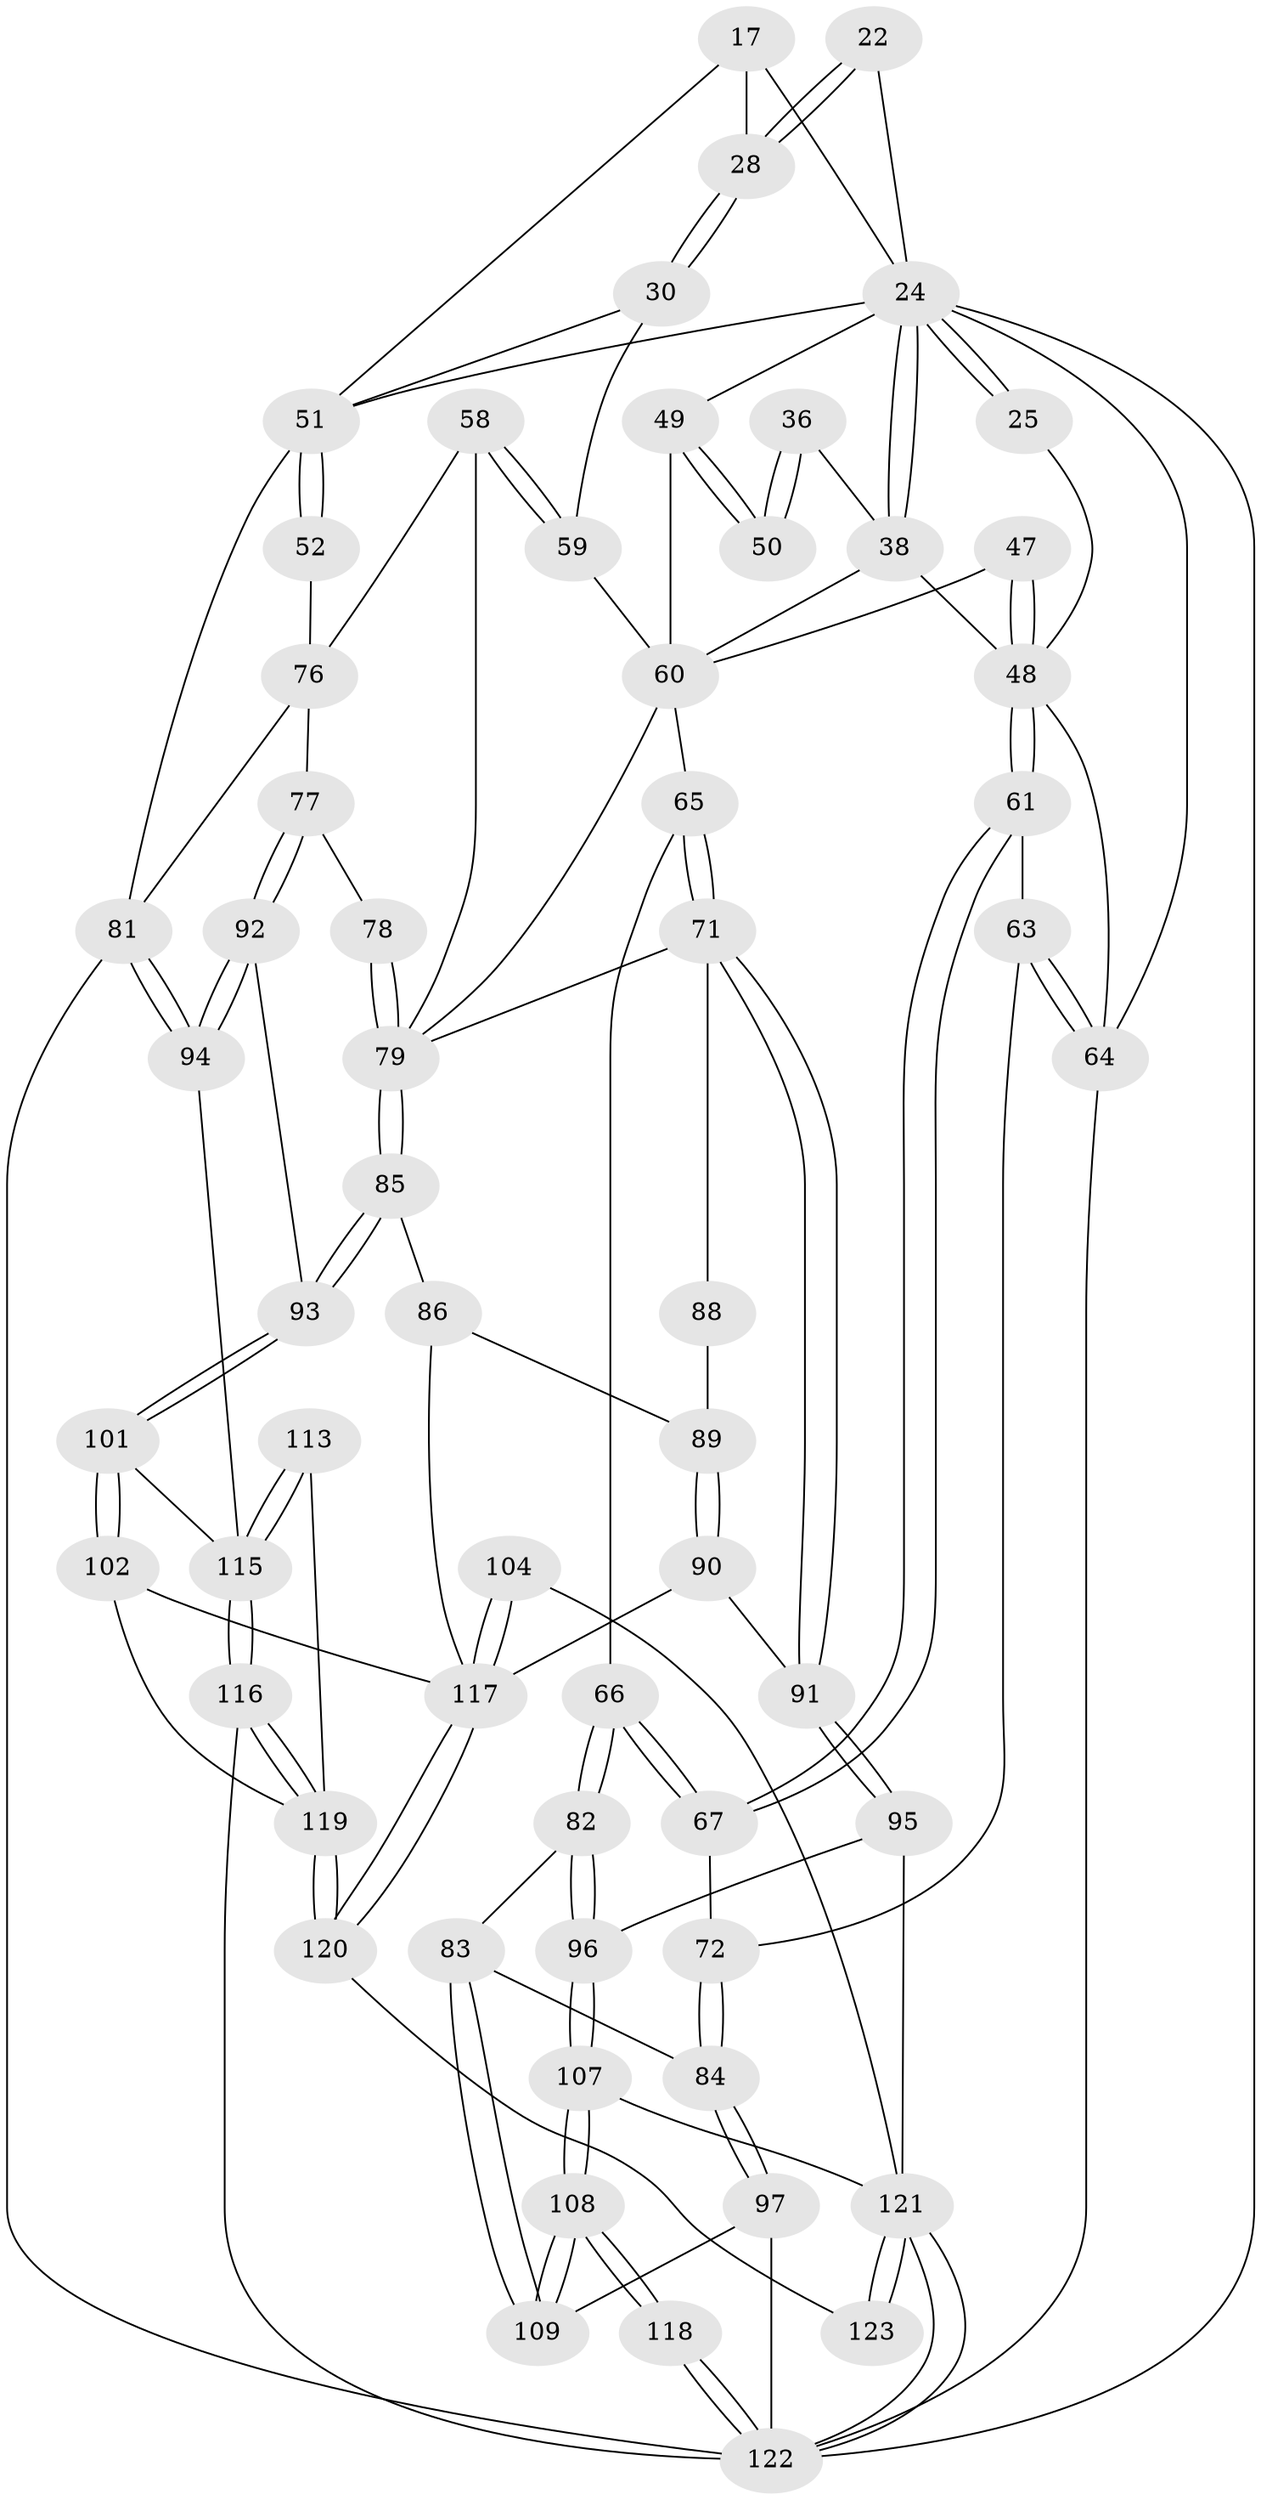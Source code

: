 // original degree distribution, {3: 0.016260162601626018, 5: 0.5691056910569106, 4: 0.21951219512195122, 6: 0.1951219512195122}
// Generated by graph-tools (version 1.1) at 2025/01/03/09/25 05:01:42]
// undirected, 61 vertices, 143 edges
graph export_dot {
graph [start="1"]
  node [color=gray90,style=filled];
  17 [pos="+0.7898588067144212+0",super="+7"];
  22 [pos="+0.6217875472934656+0.14552367238311664"];
  24 [pos="+0.3258279768014143+0.15640944546121482",super="+9+8+2+23+13"];
  25 [pos="+0.3226244184681282+0.15610272418579116",super="+14"];
  28 [pos="+0.7589738864365325+0.20658063372411992",super="+18+19"];
  30 [pos="+0.776380455338689+0.24506947921387354"];
  36 [pos="+0.41283538860620683+0.26493004693086425"];
  38 [pos="+0.33756190648799167+0.23230273086496322",super="+37"];
  47 [pos="+0.23070293180092022+0.3548711131234456"];
  48 [pos="+0.21481672942589777+0.36514950215377",super="+45+46"];
  49 [pos="+0.5102822714825617+0.36516506243841634",super="+41+33+34+32"];
  50 [pos="+0.5079309627053983+0.3581844933108843",super="+42+35"];
  51 [pos="+1+0.3295641189241374",super="+20+21+29"];
  52 [pos="+0.987534276529812+0.31514604402948493"];
  58 [pos="+0.8103720701388137+0.43188593245457657"];
  59 [pos="+0.7730054113241963+0.3770735448331369",super="+39"];
  60 [pos="+0.6126045810189377+0.41064601037631615",super="+53+40+56"];
  61 [pos="+0.1939733097194351+0.39091412830285205"];
  63 [pos="+0+0.5729694886085193",super="+62"];
  64 [pos="+0+0.6423039845267681",super="+43+16+44"];
  65 [pos="+0.4617708935869955+0.5133549629937255"];
  66 [pos="+0.2901948434009482+0.5777280569688159"];
  67 [pos="+0.20100840600079178+0.52265660187854"];
  71 [pos="+0.49154702893824315+0.5584263552313123",super="+70"];
  72 [pos="+0.18958723400687727+0.5283353514034385"];
  76 [pos="+0.9970605591988954+0.5161807942887012",super="+57"];
  77 [pos="+0.9094397074127026+0.6242031511949563"];
  78 [pos="+0.8001334118706978+0.5618669445560829"];
  79 [pos="+0.7455049120030036+0.6462541979193721",super="+69+68+73"];
  81 [pos="+1+0.7788870385242203",super="+75"];
  82 [pos="+0.27373598339468214+0.7179931925189706"];
  83 [pos="+0.25973826641183595+0.7254307417363621"];
  84 [pos="+0.11355914340326362+0.7478940205082539"];
  85 [pos="+0.7495634594305195+0.6915145438940756"];
  86 [pos="+0.6937741944392165+0.7362123405754616"];
  88 [pos="+0.6187768168775253+0.6447259613445387"];
  89 [pos="+0.5916364816498948+0.7390939053187405",super="+87"];
  90 [pos="+0.5533357939563653+0.7504993823584358"];
  91 [pos="+0.4839380749173574+0.7184128305507113"];
  92 [pos="+0.9184013950403238+0.7244750999406131"];
  93 [pos="+0.8548057795034987+0.7457045122233409"];
  94 [pos="+1+0.7632873039020447"];
  95 [pos="+0.4573371227834761+0.7414178385793292"];
  96 [pos="+0.3223221721801031+0.7444246127653077"];
  97 [pos="+0.10780814047240385+0.7503456094273387"];
  101 [pos="+0.8454148471448357+0.773030031463024"];
  102 [pos="+0.7367994072513688+0.8882985460908644"];
  104 [pos="+0.55864733707158+0.9137331318194477"];
  107 [pos="+0.3440126787341361+0.894675719771521"];
  108 [pos="+0.2509075251381571+0.9350522501580089"];
  109 [pos="+0.2424934296841954+0.9000779042267327"];
  113 [pos="+0.7653361942106659+0.9295090358755538"];
  115 [pos="+0.9452900208841482+0.9999379863499018",super="+110+111"];
  116 [pos="+1+1"];
  117 [pos="+0.6025699185013957+1",super="+103+99+100"];
  118 [pos="+0.19249927320402166+1"];
  119 [pos="+0.698365543195337+1",super="+114"];
  120 [pos="+0.6511836620764492+1"];
  121 [pos="+0.2681296833939988+1",super="+112+106+105"];
  122 [pos="+0.20964435643760868+1",super="+74+98+80"];
  123 [pos="+0.4499210473075384+1"];
  17 -- 28 [weight=2];
  17 -- 24 [weight=3];
  17 -- 51;
  22 -- 28 [weight=2];
  22 -- 28;
  22 -- 24;
  24 -- 25 [weight=2];
  24 -- 25;
  24 -- 38;
  24 -- 38;
  24 -- 49 [weight=3];
  24 -- 122 [weight=2];
  24 -- 64;
  24 -- 51;
  25 -- 48 [weight=2];
  28 -- 30;
  28 -- 30;
  30 -- 59;
  30 -- 51;
  36 -- 50 [weight=2];
  36 -- 50;
  36 -- 38;
  38 -- 48;
  38 -- 60;
  47 -- 48 [weight=2];
  47 -- 48;
  47 -- 60;
  48 -- 61;
  48 -- 61;
  48 -- 64 [weight=2];
  49 -- 50 [weight=3];
  49 -- 50;
  49 -- 60 [weight=2];
  51 -- 52 [weight=2];
  51 -- 52;
  51 -- 81;
  52 -- 76;
  58 -- 59;
  58 -- 59;
  58 -- 76;
  58 -- 79;
  59 -- 60 [weight=2];
  60 -- 79;
  60 -- 65;
  61 -- 67;
  61 -- 67;
  61 -- 63;
  63 -- 64 [weight=2];
  63 -- 64;
  63 -- 72;
  64 -- 122;
  65 -- 66;
  65 -- 71;
  65 -- 71;
  66 -- 67;
  66 -- 67;
  66 -- 82;
  66 -- 82;
  67 -- 72;
  71 -- 91;
  71 -- 91;
  71 -- 88;
  71 -- 79;
  72 -- 84;
  72 -- 84;
  76 -- 77;
  76 -- 81;
  77 -- 78;
  77 -- 92;
  77 -- 92;
  78 -- 79 [weight=2];
  78 -- 79;
  79 -- 85;
  79 -- 85;
  81 -- 94;
  81 -- 94;
  81 -- 122;
  82 -- 83;
  82 -- 96;
  82 -- 96;
  83 -- 84;
  83 -- 109;
  83 -- 109;
  84 -- 97;
  84 -- 97;
  85 -- 86;
  85 -- 93;
  85 -- 93;
  86 -- 89;
  86 -- 117;
  88 -- 89 [weight=2];
  89 -- 90;
  89 -- 90;
  90 -- 91;
  90 -- 117;
  91 -- 95;
  91 -- 95;
  92 -- 93;
  92 -- 94;
  92 -- 94;
  93 -- 101;
  93 -- 101;
  94 -- 115;
  95 -- 96;
  95 -- 121;
  96 -- 107;
  96 -- 107;
  97 -- 109;
  97 -- 122;
  101 -- 102;
  101 -- 102;
  101 -- 115;
  102 -- 117;
  102 -- 119;
  104 -- 117 [weight=2];
  104 -- 117;
  104 -- 121;
  107 -- 108;
  107 -- 108;
  107 -- 121;
  108 -- 109;
  108 -- 109;
  108 -- 118;
  108 -- 118;
  113 -- 115 [weight=2];
  113 -- 115;
  113 -- 119;
  115 -- 116;
  115 -- 116;
  116 -- 119;
  116 -- 119;
  116 -- 122;
  117 -- 120;
  117 -- 120;
  118 -- 122 [weight=2];
  118 -- 122;
  119 -- 120;
  119 -- 120;
  120 -- 123;
  121 -- 122;
  121 -- 122;
  121 -- 123 [weight=2];
  121 -- 123;
}
